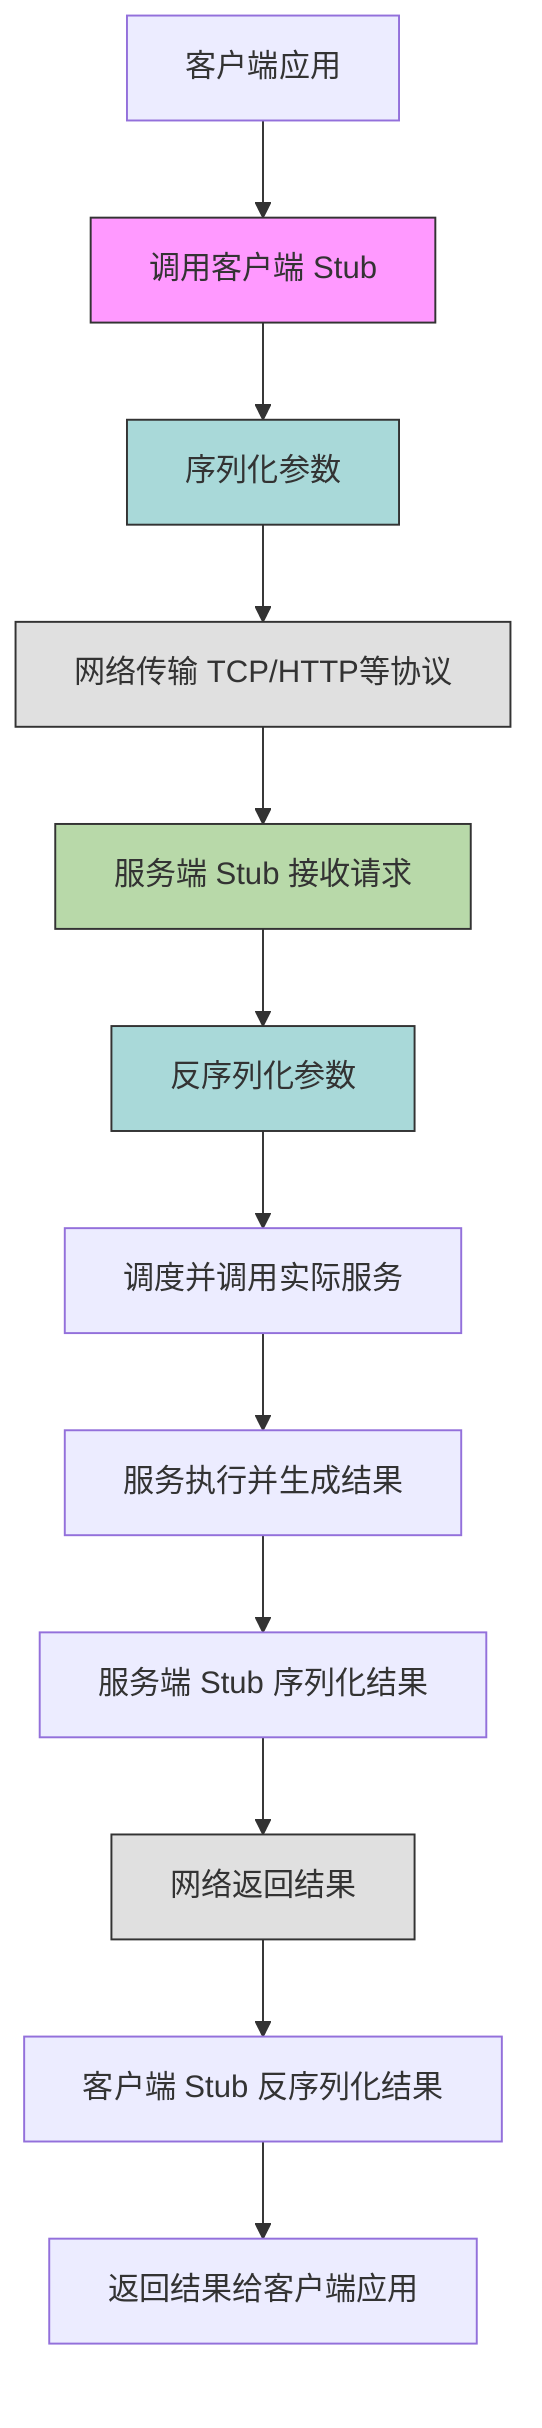 graph TD
%% 客户端部分
    A[客户端应用] --> B[调用客户端 Stub]
    B --> C[序列化参数]
    C --> D[网络传输 TCP/HTTP等协议 ]

%% 服务端部分
    D --> E[服务端 Stub 接收请求]
    E --> F[反序列化参数]
    F --> G[调度并调用实际服务]
    G --> H[服务执行并生成结果]
    H --> I[服务端 Stub 序列化结果]
    I --> J[网络返回结果]

%% 客户端接收结果
    J --> K[客户端 Stub 反序列化结果]
    K --> L[返回结果给客户端应用]

%% 标注关键组件（注释单独成行）
%% 客户端Stub
    style B fill:#f9f,stroke:#333
%% 服务端Stub
    style E fill:#b8d9a9,stroke:#333
%% 序列化
    style C fill:#a9d9d9,stroke:#333
%% 反序列化
    style F fill:#a9d9d9,stroke:#333
%% 网络层
    style D fill:#e0e0e0,stroke:#333
    style J fill:#e0e0e0,stroke:#333